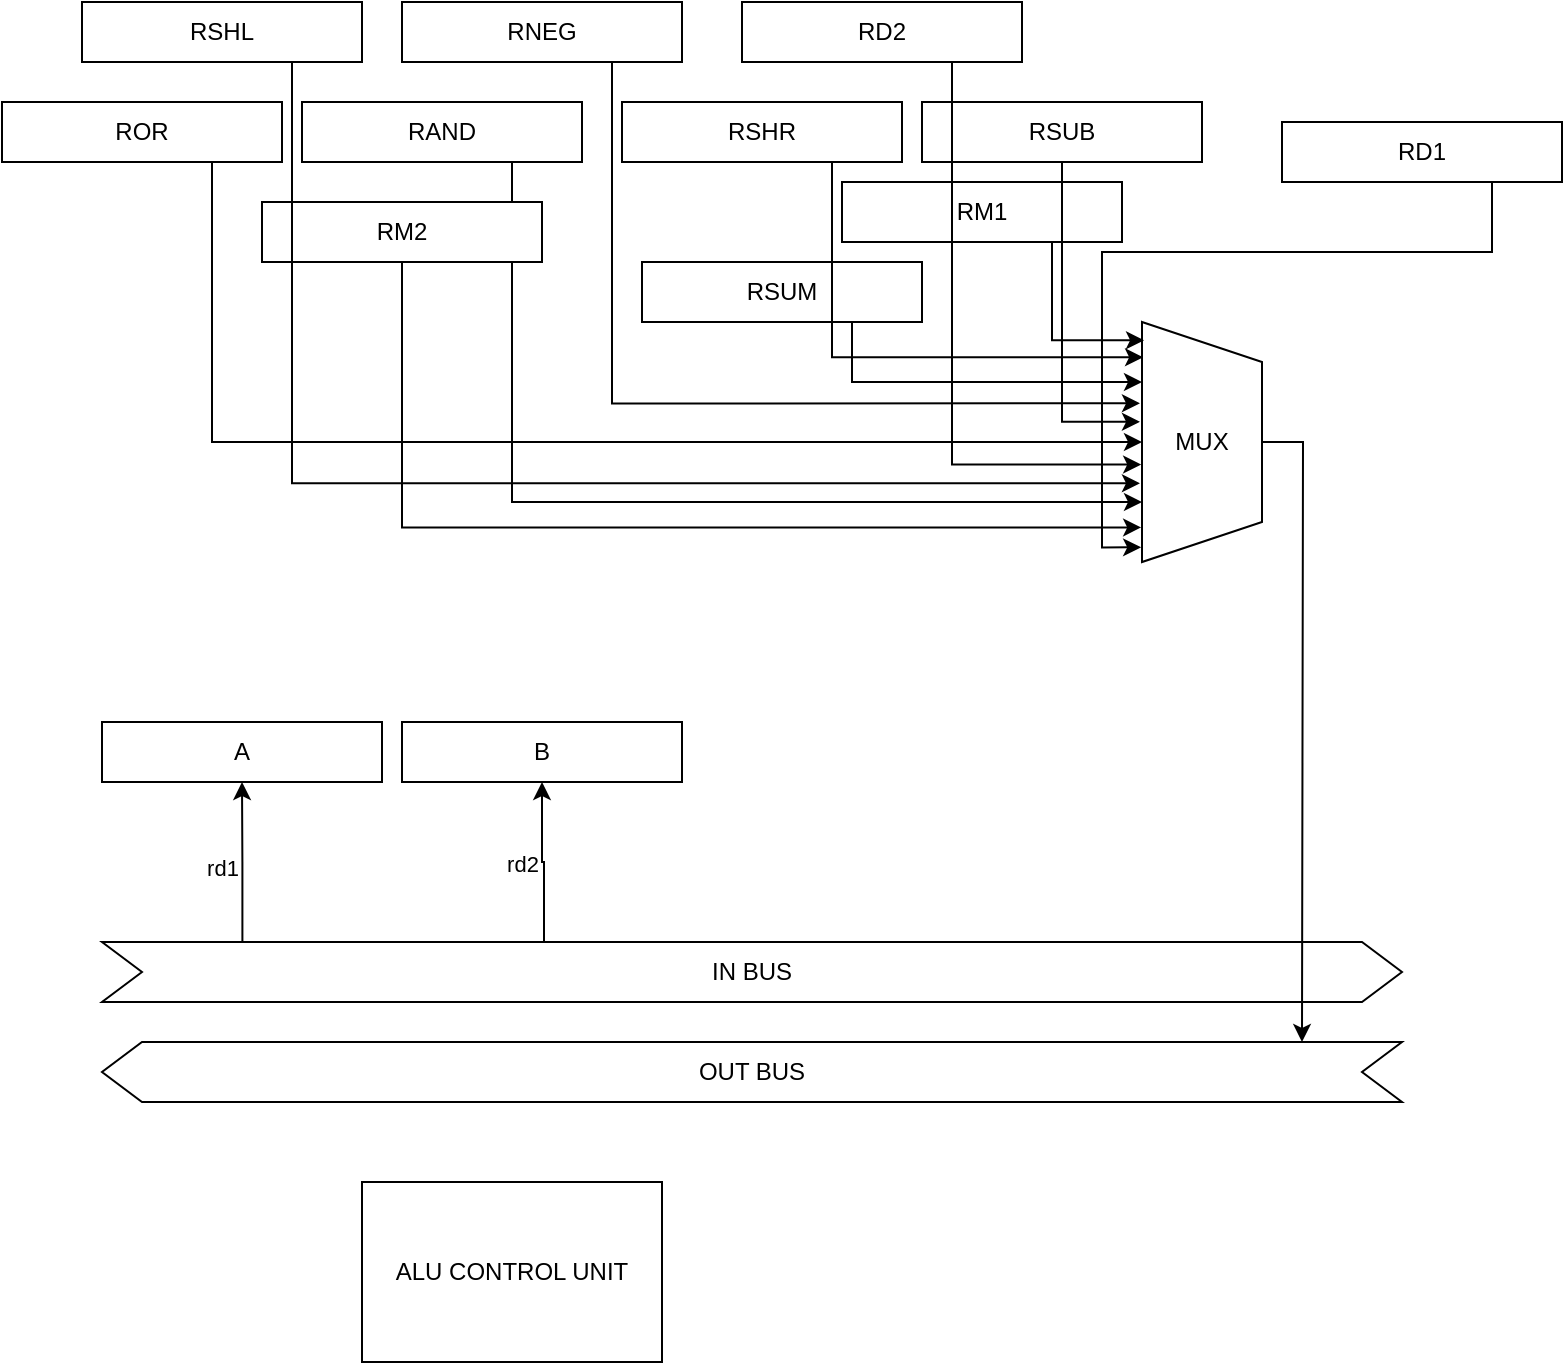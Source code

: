 <mxfile version="24.2.5" type="device">
  <diagram name="Page-1" id="2iButD6TqXNbt69odHKC">
    <mxGraphModel dx="1591" dy="717" grid="1" gridSize="10" guides="1" tooltips="1" connect="1" arrows="1" fold="1" page="1" pageScale="1" pageWidth="850" pageHeight="1100" math="0" shadow="0">
      <root>
        <mxCell id="0" />
        <mxCell id="1" parent="0" />
        <mxCell id="TPw53EYrXpB44-zdfeO7-2" value="ALU CONTROL UNIT" style="rounded=0;whiteSpace=wrap;html=1;" vertex="1" parent="1">
          <mxGeometry x="200" y="980" width="150" height="90" as="geometry" />
        </mxCell>
        <mxCell id="TPw53EYrXpB44-zdfeO7-3" value="A" style="rounded=0;whiteSpace=wrap;html=1;" vertex="1" parent="1">
          <mxGeometry x="70" y="750" width="140" height="30" as="geometry" />
        </mxCell>
        <mxCell id="TPw53EYrXpB44-zdfeO7-4" value="B" style="rounded=0;whiteSpace=wrap;html=1;" vertex="1" parent="1">
          <mxGeometry x="220" y="750" width="140" height="30" as="geometry" />
        </mxCell>
        <mxCell id="TPw53EYrXpB44-zdfeO7-24" style="edgeStyle=orthogonalEdgeStyle;rounded=0;orthogonalLoop=1;jettySize=auto;html=1;exitX=0.75;exitY=1;exitDx=0;exitDy=0;entryX=0.25;entryY=1;entryDx=0;entryDy=0;" edge="1" parent="1" source="TPw53EYrXpB44-zdfeO7-5" target="TPw53EYrXpB44-zdfeO7-23">
          <mxGeometry relative="1" as="geometry" />
        </mxCell>
        <mxCell id="TPw53EYrXpB44-zdfeO7-5" value="RSUM" style="rounded=0;whiteSpace=wrap;html=1;" vertex="1" parent="1">
          <mxGeometry x="340" y="520" width="140" height="30" as="geometry" />
        </mxCell>
        <mxCell id="TPw53EYrXpB44-zdfeO7-6" value="RSUB" style="rounded=0;whiteSpace=wrap;html=1;" vertex="1" parent="1">
          <mxGeometry x="480" y="440" width="140" height="30" as="geometry" />
        </mxCell>
        <mxCell id="TPw53EYrXpB44-zdfeO7-7" value="RSHR" style="rounded=0;whiteSpace=wrap;html=1;" vertex="1" parent="1">
          <mxGeometry x="330" y="440" width="140" height="30" as="geometry" />
        </mxCell>
        <mxCell id="TPw53EYrXpB44-zdfeO7-8" value="RSHL" style="rounded=0;whiteSpace=wrap;html=1;" vertex="1" parent="1">
          <mxGeometry x="60" y="390" width="140" height="30" as="geometry" />
        </mxCell>
        <mxCell id="TPw53EYrXpB44-zdfeO7-26" style="edgeStyle=orthogonalEdgeStyle;rounded=0;orthogonalLoop=1;jettySize=auto;html=1;exitX=0.75;exitY=1;exitDx=0;exitDy=0;entryX=0.75;entryY=1;entryDx=0;entryDy=0;" edge="1" parent="1" source="TPw53EYrXpB44-zdfeO7-9" target="TPw53EYrXpB44-zdfeO7-23">
          <mxGeometry relative="1" as="geometry" />
        </mxCell>
        <mxCell id="TPw53EYrXpB44-zdfeO7-9" value="RAND" style="rounded=0;whiteSpace=wrap;html=1;" vertex="1" parent="1">
          <mxGeometry x="170" y="440" width="140" height="30" as="geometry" />
        </mxCell>
        <mxCell id="TPw53EYrXpB44-zdfeO7-25" style="edgeStyle=orthogonalEdgeStyle;rounded=0;orthogonalLoop=1;jettySize=auto;html=1;exitX=0.75;exitY=1;exitDx=0;exitDy=0;entryX=0.5;entryY=1;entryDx=0;entryDy=0;" edge="1" parent="1" source="TPw53EYrXpB44-zdfeO7-10" target="TPw53EYrXpB44-zdfeO7-23">
          <mxGeometry relative="1" as="geometry" />
        </mxCell>
        <mxCell id="TPw53EYrXpB44-zdfeO7-10" value="ROR" style="rounded=0;whiteSpace=wrap;html=1;" vertex="1" parent="1">
          <mxGeometry x="20" y="440" width="140" height="30" as="geometry" />
        </mxCell>
        <mxCell id="TPw53EYrXpB44-zdfeO7-11" value="RNEG" style="rounded=0;whiteSpace=wrap;html=1;" vertex="1" parent="1">
          <mxGeometry x="220" y="390" width="140" height="30" as="geometry" />
        </mxCell>
        <mxCell id="TPw53EYrXpB44-zdfeO7-12" value="RM1" style="rounded=0;whiteSpace=wrap;html=1;" vertex="1" parent="1">
          <mxGeometry x="440" y="480" width="140" height="30" as="geometry" />
        </mxCell>
        <mxCell id="TPw53EYrXpB44-zdfeO7-13" value="RM2" style="rounded=0;whiteSpace=wrap;html=1;" vertex="1" parent="1">
          <mxGeometry x="150" y="490" width="140" height="30" as="geometry" />
        </mxCell>
        <mxCell id="TPw53EYrXpB44-zdfeO7-14" value="RD1" style="rounded=0;whiteSpace=wrap;html=1;" vertex="1" parent="1">
          <mxGeometry x="660" y="450" width="140" height="30" as="geometry" />
        </mxCell>
        <mxCell id="TPw53EYrXpB44-zdfeO7-15" value="RD2" style="rounded=0;whiteSpace=wrap;html=1;" vertex="1" parent="1">
          <mxGeometry x="390" y="390" width="140" height="30" as="geometry" />
        </mxCell>
        <mxCell id="TPw53EYrXpB44-zdfeO7-19" style="edgeStyle=orthogonalEdgeStyle;rounded=0;orthogonalLoop=1;jettySize=auto;html=1;exitX=0.108;exitY=0.104;exitDx=0;exitDy=0;entryX=0.5;entryY=1;entryDx=0;entryDy=0;exitPerimeter=0;" edge="1" parent="1" source="TPw53EYrXpB44-zdfeO7-16" target="TPw53EYrXpB44-zdfeO7-3">
          <mxGeometry relative="1" as="geometry" />
        </mxCell>
        <mxCell id="TPw53EYrXpB44-zdfeO7-21" value="rd1" style="edgeLabel;html=1;align=center;verticalAlign=middle;resizable=0;points=[];" vertex="1" connectable="0" parent="TPw53EYrXpB44-zdfeO7-19">
          <mxGeometry x="0.66" y="5" relative="1" as="geometry">
            <mxPoint x="-5" y="28" as="offset" />
          </mxGeometry>
        </mxCell>
        <mxCell id="TPw53EYrXpB44-zdfeO7-20" style="edgeStyle=orthogonalEdgeStyle;rounded=0;orthogonalLoop=1;jettySize=auto;html=1;exitX=0.34;exitY=0.03;exitDx=0;exitDy=0;entryX=0.5;entryY=1;entryDx=0;entryDy=0;exitPerimeter=0;" edge="1" parent="1" source="TPw53EYrXpB44-zdfeO7-16" target="TPw53EYrXpB44-zdfeO7-4">
          <mxGeometry relative="1" as="geometry" />
        </mxCell>
        <mxCell id="TPw53EYrXpB44-zdfeO7-22" value="rd2" style="edgeLabel;html=1;align=center;verticalAlign=middle;resizable=0;points=[];" vertex="1" connectable="0" parent="TPw53EYrXpB44-zdfeO7-20">
          <mxGeometry x="0.638" y="6" relative="1" as="geometry">
            <mxPoint x="-4" y="26" as="offset" />
          </mxGeometry>
        </mxCell>
        <mxCell id="TPw53EYrXpB44-zdfeO7-16" value="IN BUS" style="shape=step;perimeter=stepPerimeter;whiteSpace=wrap;html=1;fixedSize=1;" vertex="1" parent="1">
          <mxGeometry x="70" y="860" width="650" height="30" as="geometry" />
        </mxCell>
        <mxCell id="TPw53EYrXpB44-zdfeO7-17" value="OUT BUS" style="shape=step;perimeter=stepPerimeter;whiteSpace=wrap;html=1;fixedSize=1;direction=west;" vertex="1" parent="1">
          <mxGeometry x="70" y="910" width="650" height="30" as="geometry" />
        </mxCell>
        <mxCell id="TPw53EYrXpB44-zdfeO7-23" value="MUX" style="shape=trapezoid;perimeter=trapezoidPerimeter;whiteSpace=wrap;html=1;fixedSize=1;direction=south;" vertex="1" parent="1">
          <mxGeometry x="590" y="550" width="60" height="120" as="geometry" />
        </mxCell>
        <mxCell id="TPw53EYrXpB44-zdfeO7-29" style="edgeStyle=orthogonalEdgeStyle;rounded=0;orthogonalLoop=1;jettySize=auto;html=1;exitX=0.75;exitY=1;exitDx=0;exitDy=0;entryX=0.147;entryY=0.991;entryDx=0;entryDy=0;entryPerimeter=0;" edge="1" parent="1" source="TPw53EYrXpB44-zdfeO7-7" target="TPw53EYrXpB44-zdfeO7-23">
          <mxGeometry relative="1" as="geometry" />
        </mxCell>
        <mxCell id="TPw53EYrXpB44-zdfeO7-30" style="edgeStyle=orthogonalEdgeStyle;rounded=0;orthogonalLoop=1;jettySize=auto;html=1;exitX=0.5;exitY=1;exitDx=0;exitDy=0;entryX=0.416;entryY=1.017;entryDx=0;entryDy=0;entryPerimeter=0;" edge="1" parent="1" source="TPw53EYrXpB44-zdfeO7-6" target="TPw53EYrXpB44-zdfeO7-23">
          <mxGeometry relative="1" as="geometry" />
        </mxCell>
        <mxCell id="TPw53EYrXpB44-zdfeO7-32" style="edgeStyle=orthogonalEdgeStyle;rounded=0;orthogonalLoop=1;jettySize=auto;html=1;exitX=0.75;exitY=1;exitDx=0;exitDy=0;entryX=0.672;entryY=1.017;entryDx=0;entryDy=0;entryPerimeter=0;" edge="1" parent="1" source="TPw53EYrXpB44-zdfeO7-8" target="TPw53EYrXpB44-zdfeO7-23">
          <mxGeometry relative="1" as="geometry" />
        </mxCell>
        <mxCell id="TPw53EYrXpB44-zdfeO7-34" style="edgeStyle=orthogonalEdgeStyle;rounded=0;orthogonalLoop=1;jettySize=auto;html=1;exitX=0.75;exitY=1;exitDx=0;exitDy=0;entryX=0.339;entryY=1.017;entryDx=0;entryDy=0;entryPerimeter=0;" edge="1" parent="1" source="TPw53EYrXpB44-zdfeO7-11" target="TPw53EYrXpB44-zdfeO7-23">
          <mxGeometry relative="1" as="geometry" />
        </mxCell>
        <mxCell id="TPw53EYrXpB44-zdfeO7-35" style="edgeStyle=orthogonalEdgeStyle;rounded=0;orthogonalLoop=1;jettySize=auto;html=1;exitX=0.75;exitY=1;exitDx=0;exitDy=0;entryX=0.594;entryY=1.007;entryDx=0;entryDy=0;entryPerimeter=0;" edge="1" parent="1" source="TPw53EYrXpB44-zdfeO7-15" target="TPw53EYrXpB44-zdfeO7-23">
          <mxGeometry relative="1" as="geometry" />
        </mxCell>
        <mxCell id="TPw53EYrXpB44-zdfeO7-36" style="edgeStyle=orthogonalEdgeStyle;rounded=0;orthogonalLoop=1;jettySize=auto;html=1;exitX=0.5;exitY=1;exitDx=0;exitDy=0;entryX=0.856;entryY=1.007;entryDx=0;entryDy=0;entryPerimeter=0;" edge="1" parent="1" source="TPw53EYrXpB44-zdfeO7-13" target="TPw53EYrXpB44-zdfeO7-23">
          <mxGeometry relative="1" as="geometry" />
        </mxCell>
        <mxCell id="TPw53EYrXpB44-zdfeO7-37" style="edgeStyle=orthogonalEdgeStyle;rounded=0;orthogonalLoop=1;jettySize=auto;html=1;exitX=0.75;exitY=1;exitDx=0;exitDy=0;entryX=0.939;entryY=1.007;entryDx=0;entryDy=0;entryPerimeter=0;" edge="1" parent="1" source="TPw53EYrXpB44-zdfeO7-14" target="TPw53EYrXpB44-zdfeO7-23">
          <mxGeometry relative="1" as="geometry" />
        </mxCell>
        <mxCell id="TPw53EYrXpB44-zdfeO7-40" style="edgeStyle=orthogonalEdgeStyle;rounded=0;orthogonalLoop=1;jettySize=auto;html=1;exitX=0.75;exitY=1;exitDx=0;exitDy=0;entryX=0.076;entryY=0.983;entryDx=0;entryDy=0;entryPerimeter=0;" edge="1" parent="1" source="TPw53EYrXpB44-zdfeO7-12" target="TPw53EYrXpB44-zdfeO7-23">
          <mxGeometry relative="1" as="geometry" />
        </mxCell>
        <mxCell id="TPw53EYrXpB44-zdfeO7-41" style="edgeStyle=orthogonalEdgeStyle;rounded=0;orthogonalLoop=1;jettySize=auto;html=1;exitX=0.5;exitY=0;exitDx=0;exitDy=0;" edge="1" parent="1" source="TPw53EYrXpB44-zdfeO7-23">
          <mxGeometry relative="1" as="geometry">
            <mxPoint x="670" y="910" as="targetPoint" />
          </mxGeometry>
        </mxCell>
      </root>
    </mxGraphModel>
  </diagram>
</mxfile>
